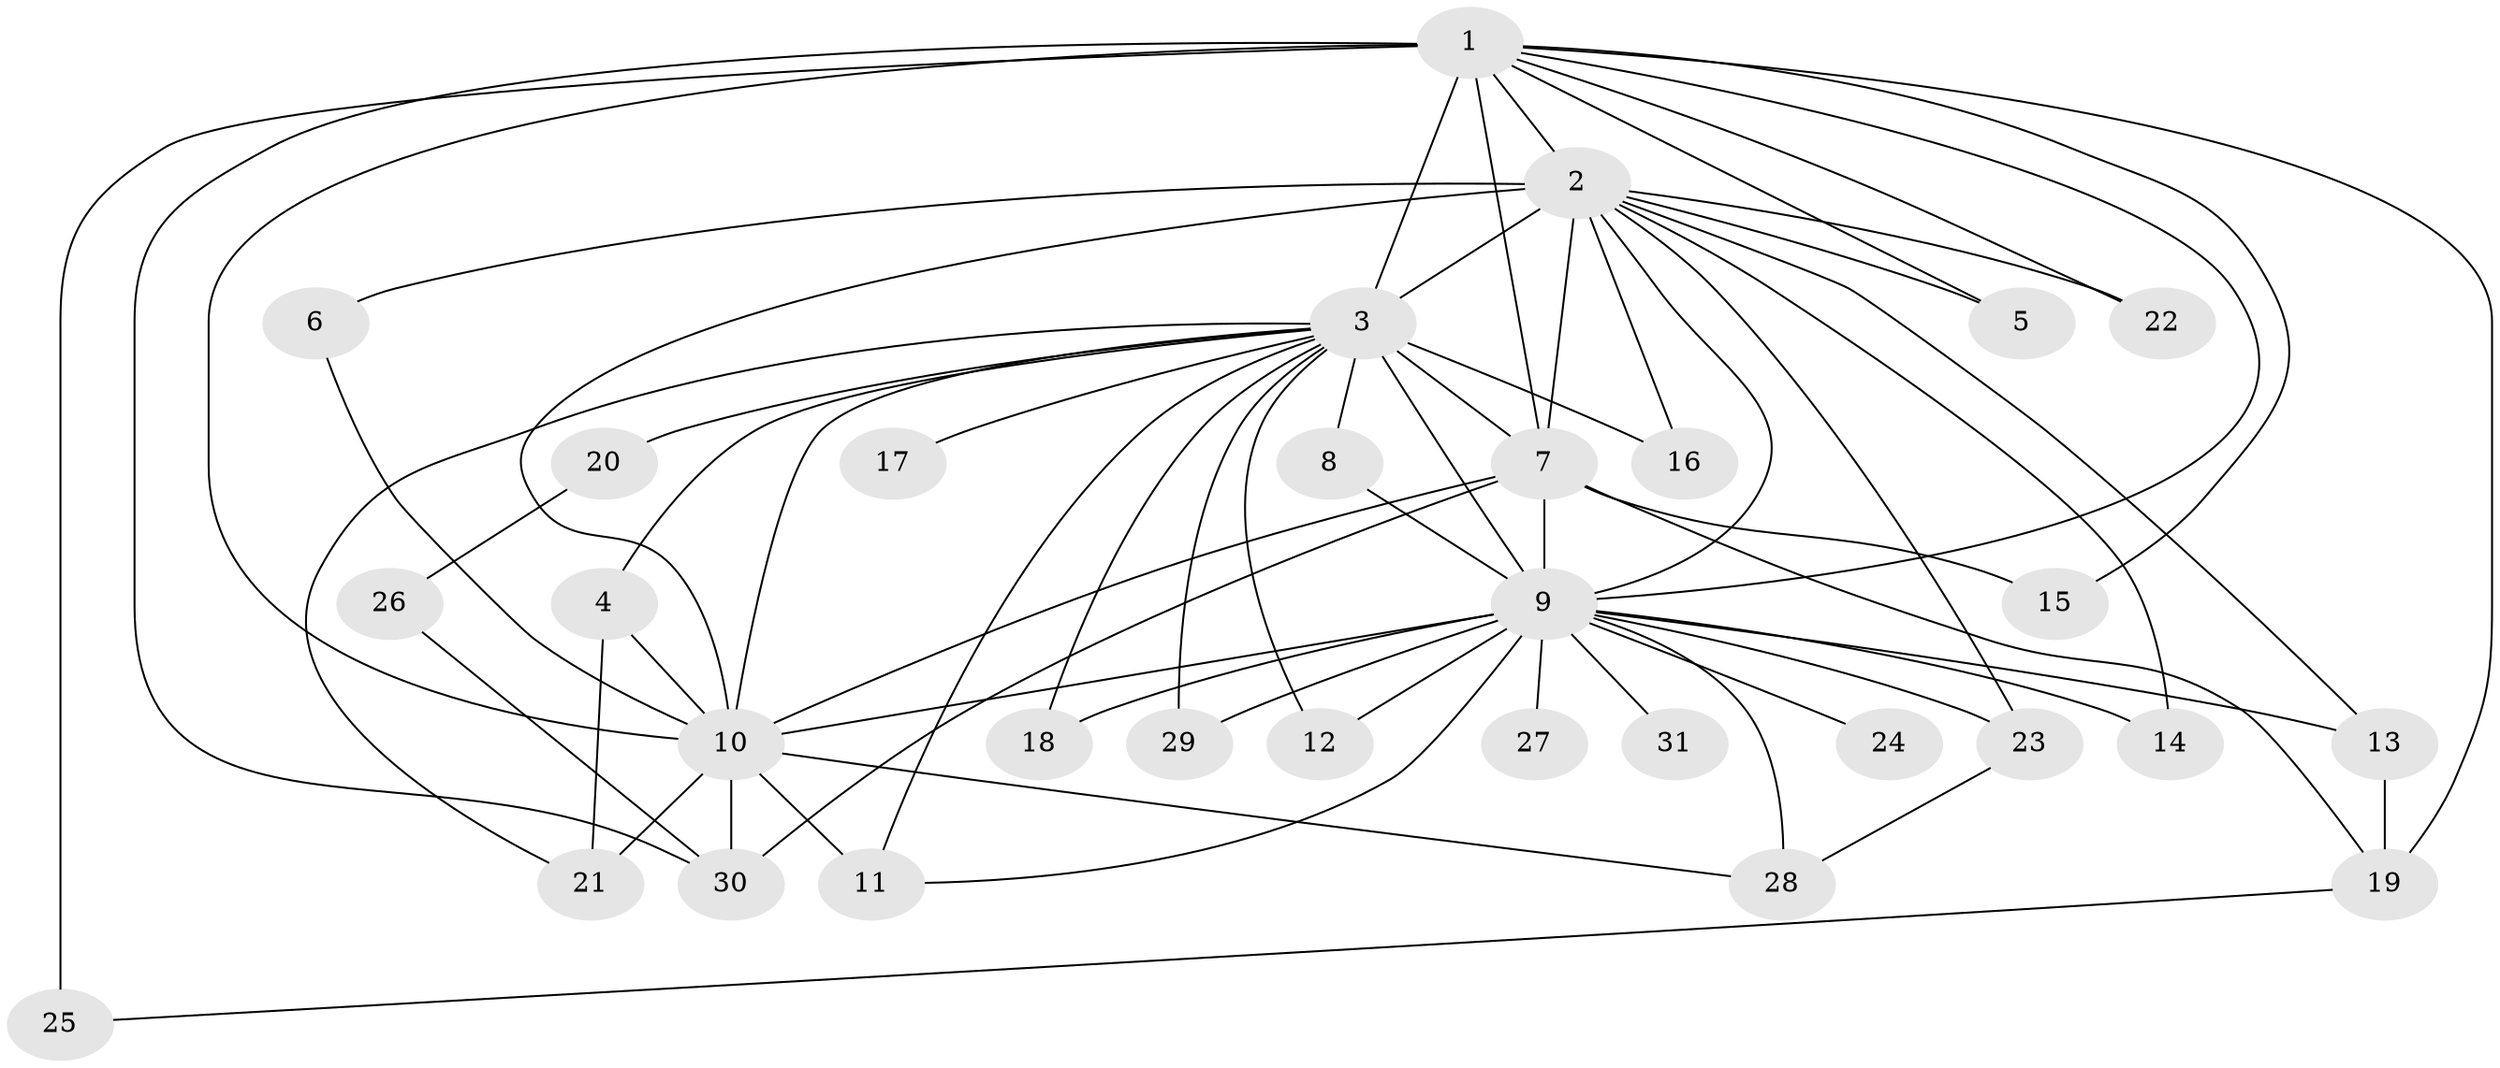// original degree distribution, {11: 0.04, 12: 0.02, 15: 0.04, 18: 0.02, 28: 0.02, 17: 0.02, 14: 0.02, 13: 0.02, 3: 0.16, 2: 0.58, 5: 0.04, 4: 0.02}
// Generated by graph-tools (version 1.1) at 2025/36/03/04/25 23:36:22]
// undirected, 31 vertices, 65 edges
graph export_dot {
  node [color=gray90,style=filled];
  1;
  2;
  3;
  4;
  5;
  6;
  7;
  8;
  9;
  10;
  11;
  12;
  13;
  14;
  15;
  16;
  17;
  18;
  19;
  20;
  21;
  22;
  23;
  24;
  25;
  26;
  27;
  28;
  29;
  30;
  31;
  1 -- 2 [weight=4.0];
  1 -- 3 [weight=4.0];
  1 -- 5 [weight=1.0];
  1 -- 7 [weight=4.0];
  1 -- 9 [weight=3.0];
  1 -- 10 [weight=2.0];
  1 -- 15 [weight=1.0];
  1 -- 19 [weight=2.0];
  1 -- 22 [weight=1.0];
  1 -- 25 [weight=2.0];
  1 -- 30 [weight=1.0];
  2 -- 3 [weight=4.0];
  2 -- 5 [weight=1.0];
  2 -- 6 [weight=1.0];
  2 -- 7 [weight=4.0];
  2 -- 9 [weight=2.0];
  2 -- 10 [weight=3.0];
  2 -- 13 [weight=1.0];
  2 -- 14 [weight=1.0];
  2 -- 16 [weight=1.0];
  2 -- 22 [weight=1.0];
  2 -- 23 [weight=1.0];
  3 -- 4 [weight=1.0];
  3 -- 7 [weight=4.0];
  3 -- 8 [weight=1.0];
  3 -- 9 [weight=2.0];
  3 -- 10 [weight=2.0];
  3 -- 11 [weight=1.0];
  3 -- 12 [weight=1.0];
  3 -- 16 [weight=1.0];
  3 -- 17 [weight=2.0];
  3 -- 18 [weight=1.0];
  3 -- 20 [weight=2.0];
  3 -- 21 [weight=1.0];
  3 -- 29 [weight=1.0];
  4 -- 10 [weight=1.0];
  4 -- 21 [weight=1.0];
  6 -- 10 [weight=1.0];
  7 -- 9 [weight=3.0];
  7 -- 10 [weight=2.0];
  7 -- 15 [weight=1.0];
  7 -- 19 [weight=1.0];
  7 -- 30 [weight=2.0];
  8 -- 9 [weight=1.0];
  9 -- 10 [weight=2.0];
  9 -- 11 [weight=1.0];
  9 -- 12 [weight=1.0];
  9 -- 13 [weight=1.0];
  9 -- 14 [weight=1.0];
  9 -- 18 [weight=1.0];
  9 -- 23 [weight=1.0];
  9 -- 24 [weight=1.0];
  9 -- 27 [weight=1.0];
  9 -- 28 [weight=1.0];
  9 -- 29 [weight=1.0];
  9 -- 31 [weight=1.0];
  10 -- 11 [weight=1.0];
  10 -- 21 [weight=1.0];
  10 -- 28 [weight=1.0];
  10 -- 30 [weight=1.0];
  13 -- 19 [weight=1.0];
  19 -- 25 [weight=1.0];
  20 -- 26 [weight=1.0];
  23 -- 28 [weight=1.0];
  26 -- 30 [weight=1.0];
}
